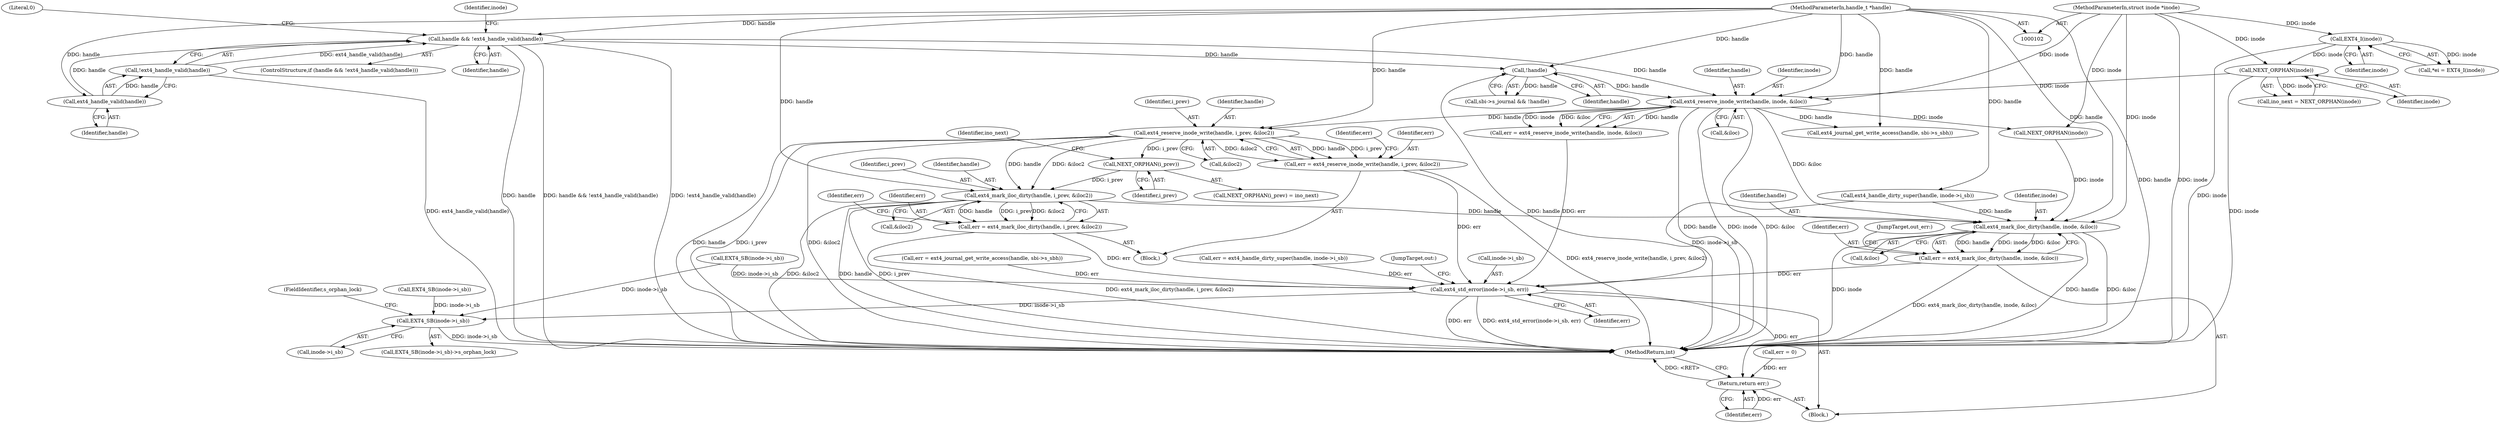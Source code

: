 digraph "1_linux_c9b92530a723ac5ef8e352885a1862b18f31b2f5_0@API" {
"1000243" [label="(Call,ext4_reserve_inode_write(handle, i_prev, &iloc2))"];
"1000180" [label="(Call,ext4_reserve_inode_write(handle, inode, &iloc))"];
"1000120" [label="(Call,handle && !ext4_handle_valid(handle))"];
"1000123" [label="(Call,ext4_handle_valid(handle))"];
"1000103" [label="(MethodParameterIn,handle_t *handle)"];
"1000122" [label="(Call,!ext4_handle_valid(handle))"];
"1000175" [label="(Call,!handle)"];
"1000144" [label="(Call,NEXT_ORPHAN(inode))"];
"1000110" [label="(Call,EXT4_I(inode))"];
"1000104" [label="(MethodParameterIn,struct inode *inode)"];
"1000241" [label="(Call,err = ext4_reserve_inode_write(handle, i_prev, &iloc2))"];
"1000277" [label="(Call,ext4_std_error(inode->i_sb, err))"];
"1000286" [label="(Call,EXT4_SB(inode->i_sb))"];
"1000291" [label="(Return,return err;)"];
"1000252" [label="(Call,NEXT_ORPHAN(i_prev))"];
"1000257" [label="(Call,ext4_mark_iloc_dirty(handle, i_prev, &iloc2))"];
"1000255" [label="(Call,err = ext4_mark_iloc_dirty(handle, i_prev, &iloc2))"];
"1000271" [label="(Call,ext4_mark_iloc_dirty(handle, inode, &iloc))"];
"1000269" [label="(Call,err = ext4_mark_iloc_dirty(handle, inode, &iloc))"];
"1000246" [label="(Call,&iloc2)"];
"1000244" [label="(Identifier,handle)"];
"1000175" [label="(Call,!handle)"];
"1000249" [label="(Identifier,err)"];
"1000281" [label="(Identifier,err)"];
"1000259" [label="(Identifier,i_prev)"];
"1000180" [label="(Call,ext4_reserve_inode_write(handle, inode, &iloc))"];
"1000272" [label="(Identifier,handle)"];
"1000142" [label="(Call,ino_next = NEXT_ORPHAN(inode))"];
"1000119" [label="(ControlStructure,if (handle && !ext4_handle_valid(handle)))"];
"1000282" [label="(JumpTarget,out:)"];
"1000105" [label="(Block,)"];
"1000183" [label="(Call,&iloc)"];
"1000110" [label="(Call,EXT4_I(inode))"];
"1000103" [label="(MethodParameterIn,handle_t *handle)"];
"1000108" [label="(Call,*ei = EXT4_I(inode))"];
"1000242" [label="(Identifier,err)"];
"1000123" [label="(Call,ext4_handle_valid(handle))"];
"1000273" [label="(Identifier,inode)"];
"1000155" [label="(Call,EXT4_SB(inode->i_sb))"];
"1000251" [label="(Call,NEXT_ORPHAN(i_prev) = ino_next)"];
"1000253" [label="(Identifier,i_prev)"];
"1000176" [label="(Identifier,handle)"];
"1000266" [label="(Call,NEXT_ORPHAN(inode))"];
"1000270" [label="(Identifier,err)"];
"1000258" [label="(Identifier,handle)"];
"1000223" [label="(Call,err = ext4_handle_dirty_super(handle, inode->i_sb))"];
"1000257" [label="(Call,ext4_mark_iloc_dirty(handle, i_prev, &iloc2))"];
"1000254" [label="(Identifier,ino_next)"];
"1000111" [label="(Identifier,inode)"];
"1000290" [label="(FieldIdentifier,s_orphan_lock)"];
"1000260" [label="(Call,&iloc2)"];
"1000252" [label="(Call,NEXT_ORPHAN(i_prev))"];
"1000274" [label="(Call,&iloc)"];
"1000287" [label="(Call,inode->i_sb)"];
"1000145" [label="(Identifier,inode)"];
"1000276" [label="(JumpTarget,out_err:)"];
"1000104" [label="(MethodParameterIn,struct inode *inode)"];
"1000122" [label="(Call,!ext4_handle_valid(handle))"];
"1000271" [label="(Call,ext4_mark_iloc_dirty(handle, inode, &iloc))"];
"1000207" [label="(Call,ext4_journal_get_write_access(handle, sbi->s_sbh))"];
"1000126" [label="(Literal,0)"];
"1000292" [label="(Identifier,err)"];
"1000178" [label="(Call,err = ext4_reserve_inode_write(handle, inode, &iloc))"];
"1000132" [label="(Identifier,inode)"];
"1000241" [label="(Call,err = ext4_reserve_inode_write(handle, i_prev, &iloc2))"];
"1000225" [label="(Call,ext4_handle_dirty_super(handle, inode->i_sb))"];
"1000231" [label="(Block,)"];
"1000116" [label="(Call,err = 0)"];
"1000120" [label="(Call,handle && !ext4_handle_valid(handle))"];
"1000263" [label="(Identifier,err)"];
"1000285" [label="(Call,EXT4_SB(inode->i_sb)->s_orphan_lock)"];
"1000269" [label="(Call,err = ext4_mark_iloc_dirty(handle, inode, &iloc))"];
"1000286" [label="(Call,EXT4_SB(inode->i_sb))"];
"1000171" [label="(Call,sbi->s_journal && !handle)"];
"1000278" [label="(Call,inode->i_sb)"];
"1000255" [label="(Call,err = ext4_mark_iloc_dirty(handle, i_prev, &iloc2))"];
"1000277" [label="(Call,ext4_std_error(inode->i_sb, err))"];
"1000130" [label="(Call,EXT4_SB(inode->i_sb))"];
"1000256" [label="(Identifier,err)"];
"1000245" [label="(Identifier,i_prev)"];
"1000243" [label="(Call,ext4_reserve_inode_write(handle, i_prev, &iloc2))"];
"1000181" [label="(Identifier,handle)"];
"1000121" [label="(Identifier,handle)"];
"1000299" [label="(MethodReturn,int)"];
"1000291" [label="(Return,return err;)"];
"1000182" [label="(Identifier,inode)"];
"1000205" [label="(Call,err = ext4_journal_get_write_access(handle, sbi->s_sbh))"];
"1000124" [label="(Identifier,handle)"];
"1000144" [label="(Call,NEXT_ORPHAN(inode))"];
"1000243" -> "1000241"  [label="AST: "];
"1000243" -> "1000246"  [label="CFG: "];
"1000244" -> "1000243"  [label="AST: "];
"1000245" -> "1000243"  [label="AST: "];
"1000246" -> "1000243"  [label="AST: "];
"1000241" -> "1000243"  [label="CFG: "];
"1000243" -> "1000299"  [label="DDG: handle"];
"1000243" -> "1000299"  [label="DDG: i_prev"];
"1000243" -> "1000299"  [label="DDG: &iloc2"];
"1000243" -> "1000241"  [label="DDG: handle"];
"1000243" -> "1000241"  [label="DDG: i_prev"];
"1000243" -> "1000241"  [label="DDG: &iloc2"];
"1000180" -> "1000243"  [label="DDG: handle"];
"1000103" -> "1000243"  [label="DDG: handle"];
"1000243" -> "1000252"  [label="DDG: i_prev"];
"1000243" -> "1000257"  [label="DDG: handle"];
"1000243" -> "1000257"  [label="DDG: &iloc2"];
"1000180" -> "1000178"  [label="AST: "];
"1000180" -> "1000183"  [label="CFG: "];
"1000181" -> "1000180"  [label="AST: "];
"1000182" -> "1000180"  [label="AST: "];
"1000183" -> "1000180"  [label="AST: "];
"1000178" -> "1000180"  [label="CFG: "];
"1000180" -> "1000299"  [label="DDG: handle"];
"1000180" -> "1000299"  [label="DDG: inode"];
"1000180" -> "1000299"  [label="DDG: &iloc"];
"1000180" -> "1000178"  [label="DDG: handle"];
"1000180" -> "1000178"  [label="DDG: inode"];
"1000180" -> "1000178"  [label="DDG: &iloc"];
"1000120" -> "1000180"  [label="DDG: handle"];
"1000175" -> "1000180"  [label="DDG: handle"];
"1000103" -> "1000180"  [label="DDG: handle"];
"1000144" -> "1000180"  [label="DDG: inode"];
"1000104" -> "1000180"  [label="DDG: inode"];
"1000180" -> "1000207"  [label="DDG: handle"];
"1000180" -> "1000266"  [label="DDG: inode"];
"1000180" -> "1000271"  [label="DDG: &iloc"];
"1000120" -> "1000119"  [label="AST: "];
"1000120" -> "1000121"  [label="CFG: "];
"1000120" -> "1000122"  [label="CFG: "];
"1000121" -> "1000120"  [label="AST: "];
"1000122" -> "1000120"  [label="AST: "];
"1000126" -> "1000120"  [label="CFG: "];
"1000132" -> "1000120"  [label="CFG: "];
"1000120" -> "1000299"  [label="DDG: handle"];
"1000120" -> "1000299"  [label="DDG: handle && !ext4_handle_valid(handle)"];
"1000120" -> "1000299"  [label="DDG: !ext4_handle_valid(handle)"];
"1000123" -> "1000120"  [label="DDG: handle"];
"1000103" -> "1000120"  [label="DDG: handle"];
"1000122" -> "1000120"  [label="DDG: ext4_handle_valid(handle)"];
"1000120" -> "1000175"  [label="DDG: handle"];
"1000123" -> "1000122"  [label="AST: "];
"1000123" -> "1000124"  [label="CFG: "];
"1000124" -> "1000123"  [label="AST: "];
"1000122" -> "1000123"  [label="CFG: "];
"1000123" -> "1000122"  [label="DDG: handle"];
"1000103" -> "1000123"  [label="DDG: handle"];
"1000103" -> "1000102"  [label="AST: "];
"1000103" -> "1000299"  [label="DDG: handle"];
"1000103" -> "1000175"  [label="DDG: handle"];
"1000103" -> "1000207"  [label="DDG: handle"];
"1000103" -> "1000225"  [label="DDG: handle"];
"1000103" -> "1000257"  [label="DDG: handle"];
"1000103" -> "1000271"  [label="DDG: handle"];
"1000122" -> "1000299"  [label="DDG: ext4_handle_valid(handle)"];
"1000175" -> "1000171"  [label="AST: "];
"1000175" -> "1000176"  [label="CFG: "];
"1000176" -> "1000175"  [label="AST: "];
"1000171" -> "1000175"  [label="CFG: "];
"1000175" -> "1000299"  [label="DDG: handle"];
"1000175" -> "1000171"  [label="DDG: handle"];
"1000144" -> "1000142"  [label="AST: "];
"1000144" -> "1000145"  [label="CFG: "];
"1000145" -> "1000144"  [label="AST: "];
"1000142" -> "1000144"  [label="CFG: "];
"1000144" -> "1000299"  [label="DDG: inode"];
"1000144" -> "1000142"  [label="DDG: inode"];
"1000110" -> "1000144"  [label="DDG: inode"];
"1000104" -> "1000144"  [label="DDG: inode"];
"1000110" -> "1000108"  [label="AST: "];
"1000110" -> "1000111"  [label="CFG: "];
"1000111" -> "1000110"  [label="AST: "];
"1000108" -> "1000110"  [label="CFG: "];
"1000110" -> "1000299"  [label="DDG: inode"];
"1000110" -> "1000108"  [label="DDG: inode"];
"1000104" -> "1000110"  [label="DDG: inode"];
"1000104" -> "1000102"  [label="AST: "];
"1000104" -> "1000299"  [label="DDG: inode"];
"1000104" -> "1000266"  [label="DDG: inode"];
"1000104" -> "1000271"  [label="DDG: inode"];
"1000241" -> "1000231"  [label="AST: "];
"1000242" -> "1000241"  [label="AST: "];
"1000249" -> "1000241"  [label="CFG: "];
"1000241" -> "1000299"  [label="DDG: ext4_reserve_inode_write(handle, i_prev, &iloc2)"];
"1000241" -> "1000277"  [label="DDG: err"];
"1000277" -> "1000105"  [label="AST: "];
"1000277" -> "1000281"  [label="CFG: "];
"1000278" -> "1000277"  [label="AST: "];
"1000281" -> "1000277"  [label="AST: "];
"1000282" -> "1000277"  [label="CFG: "];
"1000277" -> "1000299"  [label="DDG: err"];
"1000277" -> "1000299"  [label="DDG: ext4_std_error(inode->i_sb, err)"];
"1000225" -> "1000277"  [label="DDG: inode->i_sb"];
"1000155" -> "1000277"  [label="DDG: inode->i_sb"];
"1000178" -> "1000277"  [label="DDG: err"];
"1000205" -> "1000277"  [label="DDG: err"];
"1000269" -> "1000277"  [label="DDG: err"];
"1000255" -> "1000277"  [label="DDG: err"];
"1000223" -> "1000277"  [label="DDG: err"];
"1000277" -> "1000286"  [label="DDG: inode->i_sb"];
"1000277" -> "1000291"  [label="DDG: err"];
"1000286" -> "1000285"  [label="AST: "];
"1000286" -> "1000287"  [label="CFG: "];
"1000287" -> "1000286"  [label="AST: "];
"1000290" -> "1000286"  [label="CFG: "];
"1000286" -> "1000299"  [label="DDG: inode->i_sb"];
"1000155" -> "1000286"  [label="DDG: inode->i_sb"];
"1000130" -> "1000286"  [label="DDG: inode->i_sb"];
"1000291" -> "1000105"  [label="AST: "];
"1000291" -> "1000292"  [label="CFG: "];
"1000292" -> "1000291"  [label="AST: "];
"1000299" -> "1000291"  [label="CFG: "];
"1000291" -> "1000299"  [label="DDG: <RET>"];
"1000292" -> "1000291"  [label="DDG: err"];
"1000116" -> "1000291"  [label="DDG: err"];
"1000252" -> "1000251"  [label="AST: "];
"1000252" -> "1000253"  [label="CFG: "];
"1000253" -> "1000252"  [label="AST: "];
"1000254" -> "1000252"  [label="CFG: "];
"1000252" -> "1000257"  [label="DDG: i_prev"];
"1000257" -> "1000255"  [label="AST: "];
"1000257" -> "1000260"  [label="CFG: "];
"1000258" -> "1000257"  [label="AST: "];
"1000259" -> "1000257"  [label="AST: "];
"1000260" -> "1000257"  [label="AST: "];
"1000255" -> "1000257"  [label="CFG: "];
"1000257" -> "1000299"  [label="DDG: i_prev"];
"1000257" -> "1000299"  [label="DDG: &iloc2"];
"1000257" -> "1000299"  [label="DDG: handle"];
"1000257" -> "1000255"  [label="DDG: handle"];
"1000257" -> "1000255"  [label="DDG: i_prev"];
"1000257" -> "1000255"  [label="DDG: &iloc2"];
"1000257" -> "1000271"  [label="DDG: handle"];
"1000255" -> "1000231"  [label="AST: "];
"1000256" -> "1000255"  [label="AST: "];
"1000263" -> "1000255"  [label="CFG: "];
"1000255" -> "1000299"  [label="DDG: ext4_mark_iloc_dirty(handle, i_prev, &iloc2)"];
"1000271" -> "1000269"  [label="AST: "];
"1000271" -> "1000274"  [label="CFG: "];
"1000272" -> "1000271"  [label="AST: "];
"1000273" -> "1000271"  [label="AST: "];
"1000274" -> "1000271"  [label="AST: "];
"1000269" -> "1000271"  [label="CFG: "];
"1000271" -> "1000299"  [label="DDG: handle"];
"1000271" -> "1000299"  [label="DDG: &iloc"];
"1000271" -> "1000299"  [label="DDG: inode"];
"1000271" -> "1000269"  [label="DDG: handle"];
"1000271" -> "1000269"  [label="DDG: inode"];
"1000271" -> "1000269"  [label="DDG: &iloc"];
"1000225" -> "1000271"  [label="DDG: handle"];
"1000266" -> "1000271"  [label="DDG: inode"];
"1000269" -> "1000105"  [label="AST: "];
"1000270" -> "1000269"  [label="AST: "];
"1000276" -> "1000269"  [label="CFG: "];
"1000269" -> "1000299"  [label="DDG: ext4_mark_iloc_dirty(handle, inode, &iloc)"];
}
